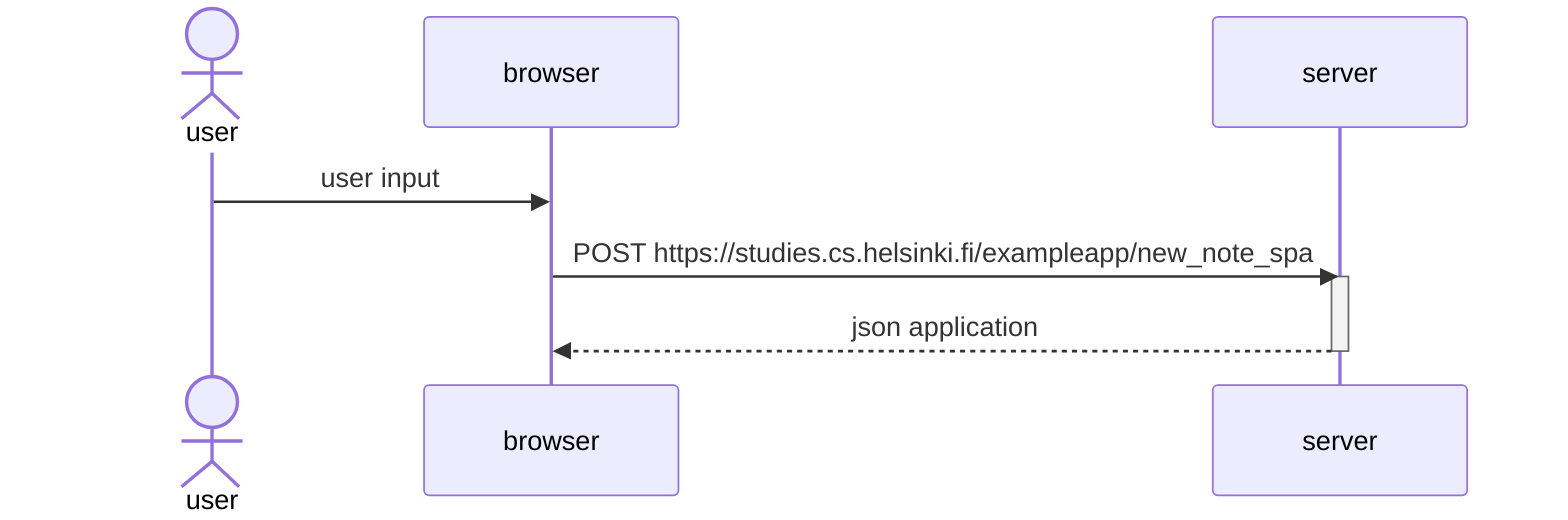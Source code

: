 sequenceDiagram
    actor user
    participant browser
    participant server

    user ->> browser: user input
    
    browser->>server: POST https://studies.cs.helsinki.fi/exampleapp/new_note_spa
    activate server
    server-->>browser: json application
    deactivate server